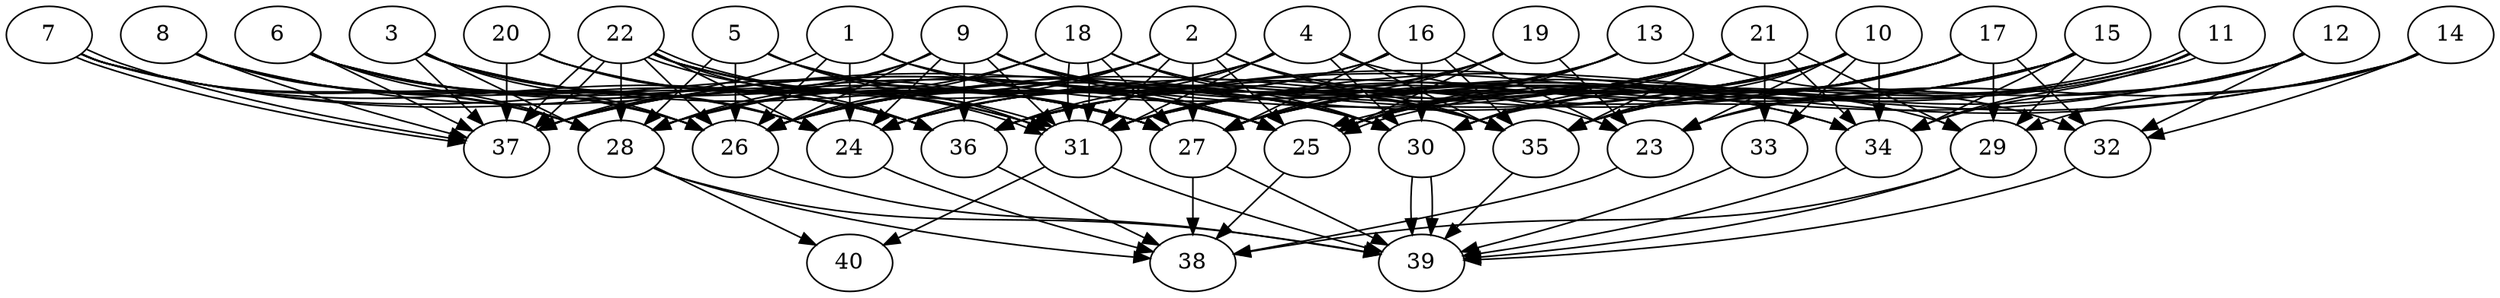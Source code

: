 // DAG (tier=3-complex, mode=data, n=40, ccr=0.503, fat=0.758, density=0.757, regular=0.236, jump=0.206, mindata=4194304, maxdata=33554432)
// DAG automatically generated by daggen at Sun Aug 24 16:33:35 2025
// /home/ermia/Project/Environments/daggen/bin/daggen --dot --ccr 0.503 --fat 0.758 --regular 0.236 --density 0.757 --jump 0.206 --mindata 4194304 --maxdata 33554432 -n 40 
digraph G {
  1 [size="211270708366726336", alpha="0.16", expect_size="105635354183363168"]
  1 -> 24 [size ="3526000411410432"]
  1 -> 25 [size ="3526000411410432"]
  1 -> 26 [size ="3526000411410432"]
  1 -> 34 [size ="3526000411410432"]
  1 -> 37 [size ="3526000411410432"]
  2 [size="5766431210953215311872", alpha="0.17", expect_size="2883215605476607655936"]
  2 -> 23 [size ="2572535623319552"]
  2 -> 24 [size ="2572535623319552"]
  2 -> 25 [size ="2572535623319552"]
  2 -> 26 [size ="2572535623319552"]
  2 -> 27 [size ="2572535623319552"]
  2 -> 31 [size ="2572535623319552"]
  2 -> 35 [size ="2572535623319552"]
  2 -> 37 [size ="2572535623319552"]
  3 [size="3844181104565375991808", alpha="0.13", expect_size="1922090552282687995904"]
  3 -> 24 [size ="1963175897464832"]
  3 -> 26 [size ="1963175897464832"]
  3 -> 27 [size ="1963175897464832"]
  3 -> 28 [size ="1963175897464832"]
  3 -> 30 [size ="1963175897464832"]
  3 -> 37 [size ="1963175897464832"]
  4 [size="68386245200067056", alpha="0.12", expect_size="34193122600033528"]
  4 -> 26 [size ="1367740396863488"]
  4 -> 28 [size ="1367740396863488"]
  4 -> 29 [size ="1367740396863488"]
  4 -> 30 [size ="1367740396863488"]
  4 -> 31 [size ="1367740396863488"]
  4 -> 35 [size ="1367740396863488"]
  4 -> 36 [size ="1367740396863488"]
  5 [size="35508619490777217630208", alpha="0.11", expect_size="17754309745388608815104"]
  5 -> 26 [size ="8642628505567232"]
  5 -> 27 [size ="8642628505567232"]
  5 -> 28 [size ="8642628505567232"]
  5 -> 30 [size ="8642628505567232"]
  5 -> 31 [size ="8642628505567232"]
  6 [size="7490458323127846912", alpha="0.10", expect_size="3745229161563923456"]
  6 -> 24 [size ="5364796010528768"]
  6 -> 26 [size ="5364796010528768"]
  6 -> 27 [size ="5364796010528768"]
  6 -> 28 [size ="5364796010528768"]
  6 -> 31 [size ="5364796010528768"]
  6 -> 36 [size ="5364796010528768"]
  6 -> 37 [size ="5364796010528768"]
  7 [size="150194128955537096704", alpha="0.07", expect_size="75097064477768548352"]
  7 -> 25 [size ="226043466088448"]
  7 -> 26 [size ="226043466088448"]
  7 -> 27 [size ="226043466088448"]
  7 -> 28 [size ="226043466088448"]
  7 -> 36 [size ="226043466088448"]
  7 -> 37 [size ="226043466088448"]
  7 -> 37 [size ="226043466088448"]
  8 [size="15536726756576479674368", alpha="0.06", expect_size="7768363378288239837184"]
  8 -> 24 [size ="4981150598561792"]
  8 -> 25 [size ="4981150598561792"]
  8 -> 26 [size ="4981150598561792"]
  8 -> 28 [size ="4981150598561792"]
  8 -> 36 [size ="4981150598561792"]
  8 -> 37 [size ="4981150598561792"]
  9 [size="1065290609202774272", alpha="0.14", expect_size="532645304601387136"]
  9 -> 24 [size ="964185269731328"]
  9 -> 25 [size ="964185269731328"]
  9 -> 26 [size ="964185269731328"]
  9 -> 28 [size ="964185269731328"]
  9 -> 30 [size ="964185269731328"]
  9 -> 31 [size ="964185269731328"]
  9 -> 34 [size ="964185269731328"]
  9 -> 35 [size ="964185269731328"]
  9 -> 36 [size ="964185269731328"]
  9 -> 37 [size ="964185269731328"]
  10 [size="2973103645474927", alpha="0.08", expect_size="1486551822737463"]
  10 -> 23 [size ="198298673610752"]
  10 -> 25 [size ="198298673610752"]
  10 -> 27 [size ="198298673610752"]
  10 -> 28 [size ="198298673610752"]
  10 -> 30 [size ="198298673610752"]
  10 -> 33 [size ="198298673610752"]
  10 -> 34 [size ="198298673610752"]
  10 -> 35 [size ="198298673610752"]
  10 -> 37 [size ="198298673610752"]
  11 [size="207923799096054240", alpha="0.03", expect_size="103961899548027120"]
  11 -> 25 [size ="6679475458670592"]
  11 -> 25 [size ="6679475458670592"]
  11 -> 27 [size ="6679475458670592"]
  11 -> 30 [size ="6679475458670592"]
  11 -> 34 [size ="6679475458670592"]
  11 -> 35 [size ="6679475458670592"]
  12 [size="1770697283345155072", alpha="0.03", expect_size="885348641672577536"]
  12 -> 27 [size ="645045040447488"]
  12 -> 32 [size ="645045040447488"]
  12 -> 34 [size ="645045040447488"]
  12 -> 35 [size ="645045040447488"]
  12 -> 36 [size ="645045040447488"]
  13 [size="500584340776326004736", alpha="0.17", expect_size="250292170388163002368"]
  13 -> 24 [size ="504360995913728"]
  13 -> 25 [size ="504360995913728"]
  13 -> 27 [size ="504360995913728"]
  13 -> 31 [size ="504360995913728"]
  13 -> 32 [size ="504360995913728"]
  14 [size="7372938206912951877632", alpha="0.11", expect_size="3686469103456475938816"]
  14 -> 23 [size ="3030519268769792"]
  14 -> 29 [size ="3030519268769792"]
  14 -> 31 [size ="3030519268769792"]
  14 -> 32 [size ="3030519268769792"]
  14 -> 36 [size ="3030519268769792"]
  15 [size="69034132131565136", alpha="0.06", expect_size="34517066065782568"]
  15 -> 23 [size ="3692685047103488"]
  15 -> 27 [size ="3692685047103488"]
  15 -> 29 [size ="3692685047103488"]
  15 -> 31 [size ="3692685047103488"]
  15 -> 34 [size ="3692685047103488"]
  15 -> 36 [size ="3692685047103488"]
  16 [size="4853134037014328320", alpha="0.15", expect_size="2426567018507164160"]
  16 -> 23 [size ="2805271051108352"]
  16 -> 24 [size ="2805271051108352"]
  16 -> 26 [size ="2805271051108352"]
  16 -> 27 [size ="2805271051108352"]
  16 -> 30 [size ="2805271051108352"]
  16 -> 35 [size ="2805271051108352"]
  17 [size="12656423185767229440", alpha="0.16", expect_size="6328211592883614720"]
  17 -> 24 [size ="5815119304982528"]
  17 -> 25 [size ="5815119304982528"]
  17 -> 26 [size ="5815119304982528"]
  17 -> 29 [size ="5815119304982528"]
  17 -> 30 [size ="5815119304982528"]
  17 -> 31 [size ="5815119304982528"]
  17 -> 32 [size ="5815119304982528"]
  17 -> 35 [size ="5815119304982528"]
  18 [size="17436077143331522560", alpha="0.12", expect_size="8718038571665761280"]
  18 -> 26 [size ="5737196376031232"]
  18 -> 27 [size ="5737196376031232"]
  18 -> 28 [size ="5737196376031232"]
  18 -> 30 [size ="5737196376031232"]
  18 -> 31 [size ="5737196376031232"]
  18 -> 31 [size ="5737196376031232"]
  18 -> 35 [size ="5737196376031232"]
  19 [size="45634215271305936", alpha="0.11", expect_size="22817107635652968"]
  19 -> 23 [size ="1812694302720000"]
  19 -> 25 [size ="1812694302720000"]
  19 -> 27 [size ="1812694302720000"]
  19 -> 31 [size ="1812694302720000"]
  19 -> 36 [size ="1812694302720000"]
  20 [size="1600131554819179520", alpha="0.07", expect_size="800065777409589760"]
  20 -> 27 [size ="932788253491200"]
  20 -> 31 [size ="932788253491200"]
  20 -> 36 [size ="932788253491200"]
  20 -> 37 [size ="932788253491200"]
  21 [size="124931403781588960", alpha="0.04", expect_size="62465701890794480"]
  21 -> 24 [size ="4549401695485952"]
  21 -> 25 [size ="4549401695485952"]
  21 -> 26 [size ="4549401695485952"]
  21 -> 27 [size ="4549401695485952"]
  21 -> 29 [size ="4549401695485952"]
  21 -> 30 [size ="4549401695485952"]
  21 -> 31 [size ="4549401695485952"]
  21 -> 33 [size ="4549401695485952"]
  21 -> 34 [size ="4549401695485952"]
  21 -> 35 [size ="4549401695485952"]
  21 -> 37 [size ="4549401695485952"]
  22 [size="362214252483058880", alpha="0.12", expect_size="181107126241529440"]
  22 -> 24 [size ="8834858532995072"]
  22 -> 25 [size ="8834858532995072"]
  22 -> 26 [size ="8834858532995072"]
  22 -> 27 [size ="8834858532995072"]
  22 -> 28 [size ="8834858532995072"]
  22 -> 31 [size ="8834858532995072"]
  22 -> 31 [size ="8834858532995072"]
  22 -> 35 [size ="8834858532995072"]
  22 -> 36 [size ="8834858532995072"]
  22 -> 37 [size ="8834858532995072"]
  22 -> 37 [size ="8834858532995072"]
  23 [size="19905119738292552597504", alpha="0.06", expect_size="9952559869146276298752"]
  23 -> 38 [size ="5875793393614848"]
  24 [size="18836979553023332", alpha="0.18", expect_size="9418489776511666"]
  24 -> 38 [size ="568184746803200"]
  25 [size="558380185948719936", alpha="0.17", expect_size="279190092974359968"]
  25 -> 38 [size ="385383422492672"]
  26 [size="3684368520975365439488", alpha="0.15", expect_size="1842184260487682719744"]
  26 -> 39 [size ="1908382223040512"]
  27 [size="1026797363309004672", alpha="0.09", expect_size="513398681654502336"]
  27 -> 38 [size ="1054523053309952"]
  27 -> 39 [size ="1054523053309952"]
  28 [size="331903708820227264", alpha="0.08", expect_size="165951854410113632"]
  28 -> 38 [size ="5381355651203072"]
  28 -> 39 [size ="5381355651203072"]
  28 -> 40 [size ="5381355651203072"]
  29 [size="2288945807933571072000", alpha="0.06", expect_size="1144472903966785536000"]
  29 -> 38 [size ="1389463024435200"]
  29 -> 39 [size ="1389463024435200"]
  30 [size="11875322958392066048000", alpha="0.08", expect_size="5937661479196033024000"]
  30 -> 39 [size ="4164091589427200"]
  30 -> 39 [size ="4164091589427200"]
  31 [size="22230784927134339072", alpha="0.03", expect_size="11115392463567169536"]
  31 -> 39 [size ="8924924626337792"]
  31 -> 40 [size ="8924924626337792"]
  32 [size="985745075854131593216", alpha="0.06", expect_size="492872537927065796608"]
  32 -> 39 [size ="792379195916288"]
  33 [size="445417224084010303488", alpha="0.10", expect_size="222708612042005151744"]
  33 -> 39 [size ="466589174464512"]
  34 [size="10924449866488426496", alpha="0.19", expect_size="5462224933244213248"]
  34 -> 39 [size ="5158081314947072"]
  35 [size="261748783650916736", alpha="0.12", expect_size="130874391825458368"]
  35 -> 39 [size ="6849075932561408"]
  36 [size="3157938636533925888", alpha="0.16", expect_size="1578969318266962944"]
  36 -> 38 [size ="2832951444242432"]
  37 [size="2412211327101726359552", alpha="0.19", expect_size="1206105663550863179776"]
  38 [size="25680810656574607360", alpha="0.19", expect_size="12840405328287303680"]
  39 [size="55998319223800256", alpha="0.18", expect_size="27999159611900128"]
  40 [size="4270943748035070976", alpha="0.17", expect_size="2135471874017535488"]
}